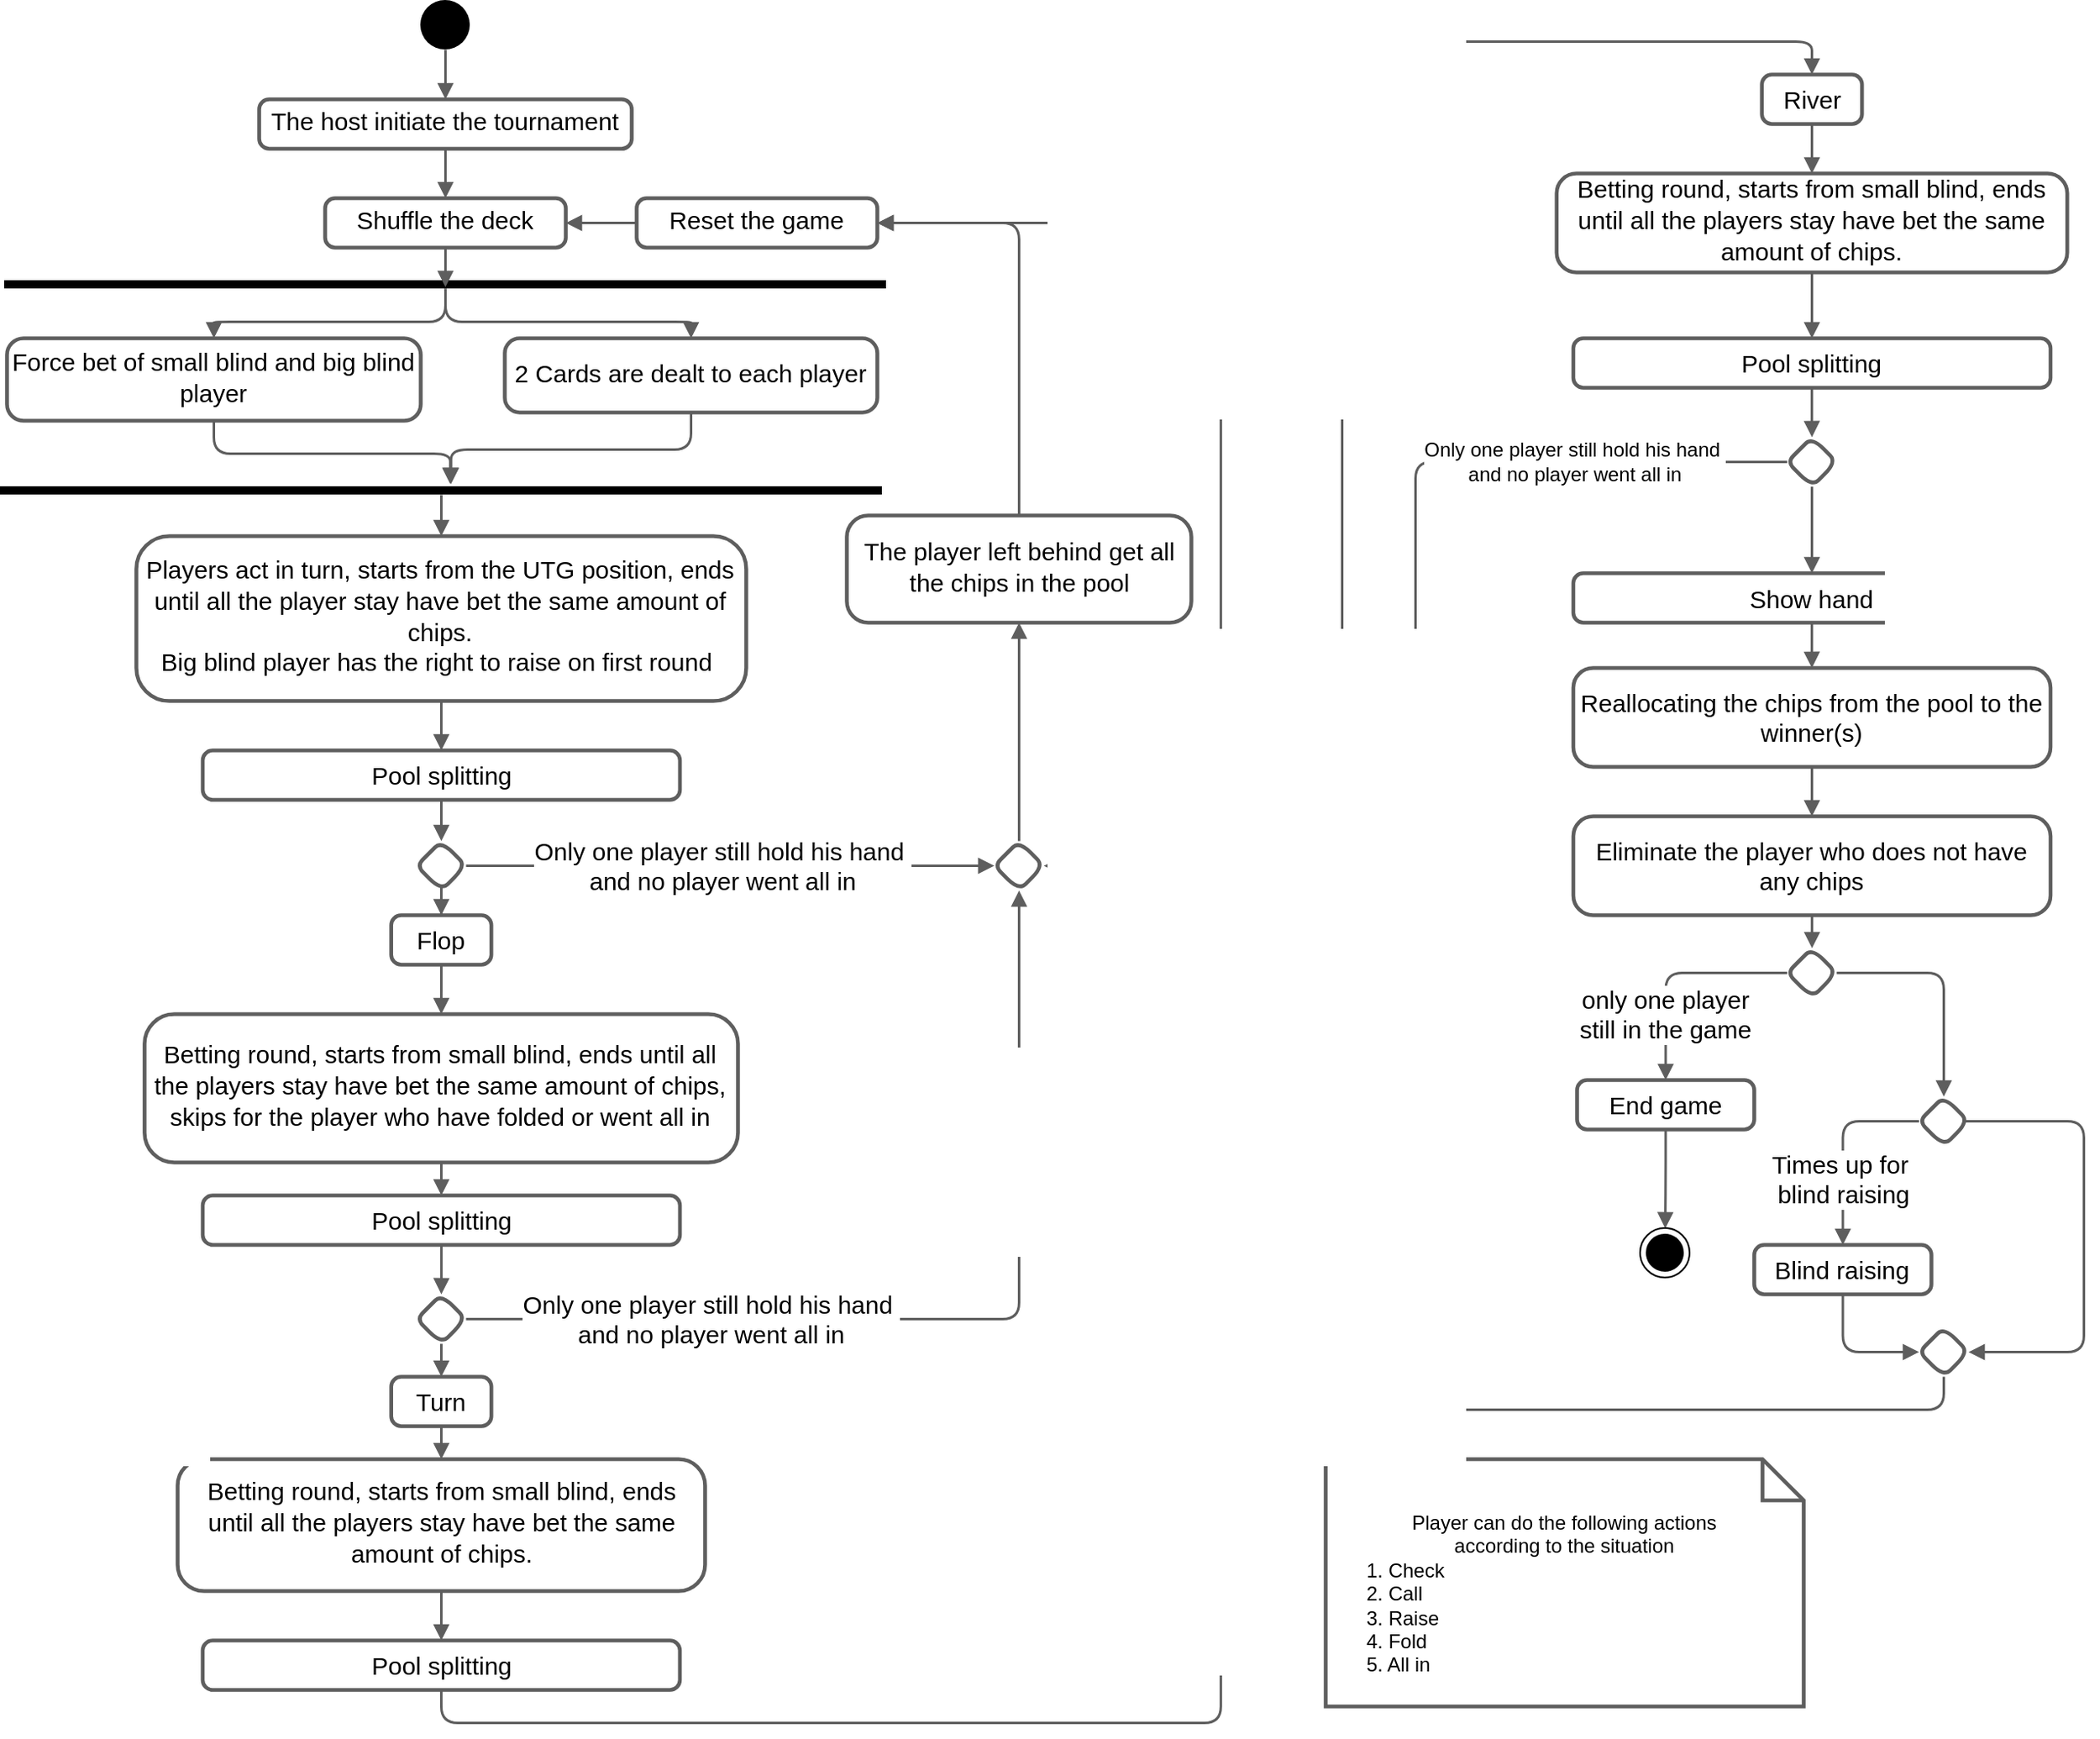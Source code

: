 <mxfile version="16.5.6" type="github">
  <diagram id="JbmUFRo4BeDCopr7MsnY" name="Page-1">
    <mxGraphModel dx="1887" dy="889" grid="1" gridSize="10" guides="1" tooltips="1" connect="1" arrows="1" fold="1" page="1" pageScale="1" pageWidth="827" pageHeight="1169" math="0" shadow="0">
      <root>
        <mxCell id="0" />
        <mxCell id="1" parent="0" />
        <mxCell id="-T_xP4MwQ5gFdrLfKur1-6" value="" style="edgeStyle=orthogonalEdgeStyle;shape=connector;rounded=1;orthogonalLoop=1;jettySize=auto;html=1;labelBackgroundColor=default;fontFamily=Helvetica;fontSize=15;fontColor=default;startArrow=none;endArrow=block;endFill=1;strokeColor=#5e5e5e;strokeWidth=1.5;" parent="1" source="-T_xP4MwQ5gFdrLfKur1-1" target="-T_xP4MwQ5gFdrLfKur1-2" edge="1">
          <mxGeometry relative="1" as="geometry" />
        </mxCell>
        <mxCell id="-T_xP4MwQ5gFdrLfKur1-1" value="" style="ellipse;fillColor=#000000;strokeColor=none;fontSize=15;" parent="1" vertex="1">
          <mxGeometry x="291" y="35" width="30" height="30" as="geometry" />
        </mxCell>
        <mxCell id="-T_xP4MwQ5gFdrLfKur1-102" style="edgeStyle=orthogonalEdgeStyle;shape=connector;rounded=1;orthogonalLoop=1;jettySize=auto;html=1;entryX=0.5;entryY=0;entryDx=0;entryDy=0;labelBackgroundColor=default;fontFamily=Helvetica;fontSize=15;fontColor=default;startArrow=none;endArrow=block;endFill=1;strokeColor=#5e5e5e;strokeWidth=1.5;" parent="1" source="-T_xP4MwQ5gFdrLfKur1-2" target="-T_xP4MwQ5gFdrLfKur1-101" edge="1">
          <mxGeometry relative="1" as="geometry" />
        </mxCell>
        <mxCell id="-T_xP4MwQ5gFdrLfKur1-2" value="&lt;div style=&quot;display: flex; justify-content: center; text-align: center; align-items: baseline; line-height: 1.25; margin-top: -2px; font-size: 15px;&quot;&gt;&lt;span style=&quot;color: rgb(0, 0, 0); font-size: 15px;&quot;&gt;&lt;font style=&quot;font-size: 15px;&quot;&gt;The host initiate the tournament&lt;/font&gt;&lt;/span&gt;&lt;/div&gt;" style="rounded=1;arcSize=20;whiteSpace=wrap;overflow=block;blockSpacing=1;html=1;fontSize=15;spacing=0;strokeColor=#5e5e5e;strokeOpacity=100;fillOpacity=100;fillColor=#ffffff;strokeWidth=2.3;" parent="1" vertex="1">
          <mxGeometry x="193" y="95" width="226" height="30" as="geometry" />
        </mxCell>
        <mxCell id="-T_xP4MwQ5gFdrLfKur1-105" value="" style="edgeStyle=orthogonalEdgeStyle;shape=connector;rounded=1;orthogonalLoop=1;jettySize=auto;html=1;labelBackgroundColor=default;fontFamily=Helvetica;fontSize=15;fontColor=default;startArrow=none;endArrow=block;endFill=1;strokeColor=#5e5e5e;strokeWidth=1.5;" parent="1" source="-T_xP4MwQ5gFdrLfKur1-7" target="-T_xP4MwQ5gFdrLfKur1-101" edge="1">
          <mxGeometry relative="1" as="geometry" />
        </mxCell>
        <mxCell id="-T_xP4MwQ5gFdrLfKur1-7" value="&lt;div style=&quot;display: flex; justify-content: center; text-align: center; align-items: baseline; font-size: 15px; line-height: 1.25; margin-top: -2px;&quot;&gt;&lt;span style=&quot;font-size: 15px;&quot;&gt;&lt;span style=&quot;font-size: 15px; color: rgb(0, 0, 0);&quot;&gt;Reset the game&lt;/span&gt;&lt;/span&gt;&lt;/div&gt;" style="rounded=1;arcSize=20;whiteSpace=wrap;overflow=block;blockSpacing=1;html=1;fontSize=15;spacing=0;strokeColor=#5e5e5e;strokeOpacity=100;fillOpacity=100;fillColor=#ffffff;strokeWidth=2.3;" parent="1" vertex="1">
          <mxGeometry x="422" y="155" width="146" height="30" as="geometry" />
        </mxCell>
        <mxCell id="-T_xP4MwQ5gFdrLfKur1-22" style="edgeStyle=orthogonalEdgeStyle;shape=connector;rounded=1;orthogonalLoop=1;jettySize=auto;html=1;entryX=1.32;entryY=0.51;entryDx=0;entryDy=0;entryPerimeter=0;labelBackgroundColor=default;fontFamily=Helvetica;fontSize=15;fontColor=default;startArrow=none;endArrow=block;endFill=1;strokeColor=#5e5e5e;strokeWidth=1.5;" parent="1" source="-T_xP4MwQ5gFdrLfKur1-9" target="-T_xP4MwQ5gFdrLfKur1-15" edge="1">
          <mxGeometry relative="1" as="geometry" />
        </mxCell>
        <mxCell id="-T_xP4MwQ5gFdrLfKur1-9" value="&lt;div style=&quot;display: flex; justify-content: center; text-align: center; align-items: baseline; font-size: 15px; line-height: 1.25; margin-top: -2px;&quot;&gt;&lt;span style=&quot;font-size: 15px;&quot;&gt;&lt;span style=&quot;font-size: 15px; color: rgb(0, 0, 0);&quot;&gt;Force bet of small blind and big blind player&lt;/span&gt;&lt;/span&gt;&lt;/div&gt;" style="rounded=1;arcSize=20;whiteSpace=wrap;overflow=block;blockSpacing=1;html=1;fontSize=15;spacing=0;strokeColor=#5e5e5e;strokeOpacity=100;fillOpacity=100;fillColor=#ffffff;strokeWidth=2.3;" parent="1" vertex="1">
          <mxGeometry x="40" y="240" width="251" height="50" as="geometry" />
        </mxCell>
        <mxCell id="-T_xP4MwQ5gFdrLfKur1-21" style="edgeStyle=orthogonalEdgeStyle;shape=connector;rounded=1;orthogonalLoop=1;jettySize=auto;html=1;entryX=1.32;entryY=0.511;entryDx=0;entryDy=0;entryPerimeter=0;labelBackgroundColor=default;fontFamily=Helvetica;fontSize=15;fontColor=default;startArrow=none;endArrow=block;endFill=1;strokeColor=#5e5e5e;strokeWidth=1.5;" parent="1" source="-T_xP4MwQ5gFdrLfKur1-10" target="-T_xP4MwQ5gFdrLfKur1-15" edge="1">
          <mxGeometry relative="1" as="geometry" />
        </mxCell>
        <mxCell id="-T_xP4MwQ5gFdrLfKur1-10" value="&lt;div style=&quot;display: flex; justify-content: center; text-align: center; align-items: baseline; font-size: 15px; line-height: 1.25; margin-top: -2px;&quot;&gt;&lt;span style=&quot;font-size: 15px;&quot;&gt;&lt;span style=&quot;font-size: 15px; color: rgb(0, 0, 0);&quot;&gt;2 Cards are dealt to each player&lt;/span&gt;&lt;/span&gt;&lt;/div&gt;" style="rounded=1;arcSize=20;whiteSpace=wrap;overflow=block;blockSpacing=1;html=1;fontSize=15;spacing=0;strokeColor=#5e5e5e;strokeOpacity=100;fillOpacity=100;fillColor=#ffffff;strokeWidth=2.3;" parent="1" vertex="1">
          <mxGeometry x="342" y="240" width="226" height="45" as="geometry" />
        </mxCell>
        <mxCell id="-T_xP4MwQ5gFdrLfKur1-13" style="edgeStyle=orthogonalEdgeStyle;shape=connector;rounded=1;orthogonalLoop=1;jettySize=auto;html=1;entryX=0.5;entryY=0;entryDx=0;entryDy=0;labelBackgroundColor=default;fontFamily=Helvetica;fontSize=15;fontColor=default;startArrow=none;endArrow=block;endFill=1;strokeColor=#5e5e5e;strokeWidth=1.5;" parent="1" source="-T_xP4MwQ5gFdrLfKur1-12" target="-T_xP4MwQ5gFdrLfKur1-9" edge="1">
          <mxGeometry relative="1" as="geometry" />
        </mxCell>
        <mxCell id="-T_xP4MwQ5gFdrLfKur1-14" style="edgeStyle=orthogonalEdgeStyle;shape=connector;rounded=1;orthogonalLoop=1;jettySize=auto;html=1;entryX=0.5;entryY=0;entryDx=0;entryDy=0;labelBackgroundColor=default;fontFamily=Helvetica;fontSize=15;fontColor=default;startArrow=none;endArrow=block;endFill=1;strokeColor=#5e5e5e;strokeWidth=1.5;" parent="1" source="-T_xP4MwQ5gFdrLfKur1-12" target="-T_xP4MwQ5gFdrLfKur1-10" edge="1">
          <mxGeometry relative="1" as="geometry" />
        </mxCell>
        <mxCell id="-T_xP4MwQ5gFdrLfKur1-12" value="" style="html=1;points=[];perimeter=orthogonalPerimeter;fillColor=#000000;strokeColor=none;fontFamily=Helvetica;fontSize=15;fontColor=default;rotation=-90;" parent="1" vertex="1">
          <mxGeometry x="303.5" y="-60" width="5" height="535" as="geometry" />
        </mxCell>
        <mxCell id="-T_xP4MwQ5gFdrLfKur1-25" style="edgeStyle=orthogonalEdgeStyle;shape=connector;rounded=1;orthogonalLoop=1;jettySize=auto;html=1;entryX=0.5;entryY=0;entryDx=0;entryDy=0;labelBackgroundColor=default;fontFamily=Helvetica;fontSize=15;fontColor=default;startArrow=none;endArrow=block;endFill=1;strokeColor=#5e5e5e;strokeWidth=1.5;" parent="1" source="-T_xP4MwQ5gFdrLfKur1-15" target="-T_xP4MwQ5gFdrLfKur1-23" edge="1">
          <mxGeometry relative="1" as="geometry" />
        </mxCell>
        <mxCell id="-T_xP4MwQ5gFdrLfKur1-15" value="" style="html=1;points=[];perimeter=orthogonalPerimeter;fillColor=#000000;strokeColor=none;fontFamily=Helvetica;fontSize=15;fontColor=default;rotation=-90;" parent="1" vertex="1">
          <mxGeometry x="301" y="65" width="5" height="535" as="geometry" />
        </mxCell>
        <mxCell id="-T_xP4MwQ5gFdrLfKur1-28" style="shape=connector;rounded=1;orthogonalLoop=1;jettySize=auto;html=1;labelBackgroundColor=default;fontFamily=Helvetica;fontSize=15;fontColor=default;startArrow=none;endArrow=block;endFill=1;strokeColor=#5e5e5e;strokeWidth=1.5;" parent="1" source="-T_xP4MwQ5gFdrLfKur1-23" target="-T_xP4MwQ5gFdrLfKur1-32" edge="1">
          <mxGeometry relative="1" as="geometry">
            <mxPoint x="303" y="485" as="targetPoint" />
          </mxGeometry>
        </mxCell>
        <mxCell id="-T_xP4MwQ5gFdrLfKur1-23" value="&lt;div style=&quot;display: flex; justify-content: center; text-align: center; align-items: baseline; font-size: 15px; line-height: 1.25; margin-top: -2px;&quot;&gt;&lt;span style=&quot;font-size: 15px;&quot;&gt;Players act in turn, starts from the UTG position, ends until all the player stay have bet the same amount of chips.&lt;br style=&quot;font-size: 15px;&quot;&gt;Big blind player has the right to raise on first round&amp;nbsp;&lt;/span&gt;&lt;/div&gt;" style="rounded=1;arcSize=20;whiteSpace=wrap;overflow=block;blockSpacing=1;html=1;fontSize=15;spacing=0;strokeColor=#5e5e5e;strokeOpacity=100;fillOpacity=100;fillColor=#ffffff;strokeWidth=2.3;" parent="1" vertex="1">
          <mxGeometry x="118.47" y="360" width="370" height="100" as="geometry" />
        </mxCell>
        <mxCell id="-T_xP4MwQ5gFdrLfKur1-24" value="Player can do the following actions according to the situation&lt;br&gt;&lt;div style=&quot;text-align: left&quot;&gt;&lt;span&gt;1. Check&lt;/span&gt;&lt;/div&gt;&lt;div style=&quot;text-align: left&quot;&gt;&lt;span&gt;2. Call&lt;/span&gt;&lt;/div&gt;&lt;div style=&quot;text-align: left&quot;&gt;&lt;span&gt;3. Raise&lt;/span&gt;&lt;/div&gt;&lt;div style=&quot;text-align: left&quot;&gt;&lt;span&gt;4. Fold&lt;/span&gt;&lt;/div&gt;&lt;div style=&quot;text-align: left&quot;&gt;&lt;span&gt;5. All in&lt;/span&gt;&lt;/div&gt;" style="shape=note2;boundedLbl=1;whiteSpace=wrap;html=1;size=25;verticalAlign=top;align=center;rounded=1;fontFamily=Helvetica;fontSize=12;fontColor=default;strokeColor=#5e5e5e;strokeWidth=2.3;fillColor=#ffffff;spacingLeft=24;spacingRight=24;" parent="1" vertex="1">
          <mxGeometry x="840" y="920" width="290" height="150" as="geometry" />
        </mxCell>
        <mxCell id="-T_xP4MwQ5gFdrLfKur1-37" style="edgeStyle=orthogonalEdgeStyle;shape=connector;rounded=1;orthogonalLoop=1;jettySize=auto;html=1;labelBackgroundColor=default;fontFamily=Helvetica;fontSize=15;fontColor=default;startArrow=none;endArrow=block;endFill=1;strokeColor=#5e5e5e;strokeWidth=1.5;entryX=0.5;entryY=0;entryDx=0;entryDy=0;" parent="1" source="-T_xP4MwQ5gFdrLfKur1-26" target="-T_xP4MwQ5gFdrLfKur1-38" edge="1">
          <mxGeometry relative="1" as="geometry">
            <mxPoint x="306.005" y="670" as="targetPoint" />
          </mxGeometry>
        </mxCell>
        <mxCell id="-T_xP4MwQ5gFdrLfKur1-26" value="Flop" style="rounded=1;arcSize=20;whiteSpace=wrap;overflow=block;blockSpacing=1;html=1;fontSize=15;spacing=0;strokeColor=#5e5e5e;strokeOpacity=100;fillOpacity=100;fillColor=#ffffff;strokeWidth=2.3;" parent="1" vertex="1">
          <mxGeometry x="273.09" y="590" width="60.75" height="30" as="geometry" />
        </mxCell>
        <mxCell id="-T_xP4MwQ5gFdrLfKur1-30" value="Only one player still hold his hand&amp;nbsp;&lt;br style=&quot;font-size: 15px;&quot;&gt;and no player went all in" style="edgeStyle=orthogonalEdgeStyle;shape=connector;rounded=1;orthogonalLoop=1;jettySize=auto;html=1;labelBackgroundColor=default;fontFamily=Helvetica;fontSize=15;fontColor=default;startArrow=none;endArrow=block;endFill=1;strokeColor=#5e5e5e;strokeWidth=1.5;entryX=0;entryY=0.5;entryDx=0;entryDy=0;" parent="1" source="-T_xP4MwQ5gFdrLfKur1-27" target="-T_xP4MwQ5gFdrLfKur1-72" edge="1">
          <mxGeometry x="-0.03" relative="1" as="geometry">
            <mxPoint x="625" y="642.759" as="targetPoint" />
            <mxPoint as="offset" />
          </mxGeometry>
        </mxCell>
        <mxCell id="-T_xP4MwQ5gFdrLfKur1-79" style="edgeStyle=orthogonalEdgeStyle;shape=connector;rounded=1;orthogonalLoop=1;jettySize=auto;html=1;entryX=0.5;entryY=0;entryDx=0;entryDy=0;labelBackgroundColor=default;fontFamily=Helvetica;fontSize=15;fontColor=default;startArrow=none;endArrow=block;endFill=1;strokeColor=#5e5e5e;strokeWidth=1.5;" parent="1" source="-T_xP4MwQ5gFdrLfKur1-27" target="-T_xP4MwQ5gFdrLfKur1-26" edge="1">
          <mxGeometry relative="1" as="geometry" />
        </mxCell>
        <mxCell id="-T_xP4MwQ5gFdrLfKur1-27" value="" style="rhombus;rounded=1;fontFamily=Helvetica;fontSize=15;fontColor=default;strokeColor=#5e5e5e;strokeWidth=2.3;fillColor=#ffffff;html=1;" parent="1" vertex="1">
          <mxGeometry x="288.49" y="545" width="30" height="30" as="geometry" />
        </mxCell>
        <mxCell id="-T_xP4MwQ5gFdrLfKur1-34" style="edgeStyle=orthogonalEdgeStyle;shape=connector;rounded=1;orthogonalLoop=1;jettySize=auto;html=1;entryX=1;entryY=0.5;entryDx=0;entryDy=0;labelBackgroundColor=default;fontFamily=Helvetica;fontSize=15;fontColor=default;startArrow=none;endArrow=block;endFill=1;strokeColor=#5e5e5e;strokeWidth=1.5;exitX=0.5;exitY=0;exitDx=0;exitDy=0;" parent="1" source="-T_xP4MwQ5gFdrLfKur1-31" target="-T_xP4MwQ5gFdrLfKur1-7" edge="1">
          <mxGeometry relative="1" as="geometry" />
        </mxCell>
        <mxCell id="-T_xP4MwQ5gFdrLfKur1-31" value="&lt;div style=&quot;display: flex; justify-content: center; text-align: center; align-items: baseline; font-size: 15px; line-height: 1.25; margin-top: -2px;&quot;&gt;&lt;span style=&quot;font-size: 15px;&quot;&gt;The player left behind get all the chips in the pool&lt;/span&gt;&lt;/div&gt;" style="rounded=1;arcSize=20;whiteSpace=wrap;overflow=block;blockSpacing=1;html=1;fontSize=15;spacing=0;strokeColor=#5e5e5e;strokeOpacity=100;fillOpacity=100;fillColor=#ffffff;strokeWidth=2.3;" parent="1" vertex="1">
          <mxGeometry x="549.5" y="347.5" width="209" height="65" as="geometry" />
        </mxCell>
        <mxCell id="-T_xP4MwQ5gFdrLfKur1-33" style="shape=connector;rounded=1;orthogonalLoop=1;jettySize=auto;html=1;entryX=0.5;entryY=0;entryDx=0;entryDy=0;labelBackgroundColor=default;fontFamily=Helvetica;fontSize=15;fontColor=default;startArrow=none;endArrow=block;endFill=1;strokeColor=#5e5e5e;strokeWidth=1.5;" parent="1" source="-T_xP4MwQ5gFdrLfKur1-32" target="-T_xP4MwQ5gFdrLfKur1-27" edge="1">
          <mxGeometry relative="1" as="geometry" />
        </mxCell>
        <mxCell id="-T_xP4MwQ5gFdrLfKur1-32" value="Pool splitting" style="rounded=1;arcSize=20;whiteSpace=wrap;overflow=block;blockSpacing=1;html=1;fontSize=15;spacing=0;strokeColor=#5e5e5e;strokeOpacity=100;fillOpacity=100;fillColor=#ffffff;strokeWidth=2.3;" parent="1" vertex="1">
          <mxGeometry x="158.75" y="490" width="289.5" height="30" as="geometry" />
        </mxCell>
        <mxCell id="-T_xP4MwQ5gFdrLfKur1-82" style="edgeStyle=orthogonalEdgeStyle;shape=connector;rounded=1;orthogonalLoop=1;jettySize=auto;html=1;entryX=0.5;entryY=0;entryDx=0;entryDy=0;labelBackgroundColor=default;fontFamily=Helvetica;fontSize=15;fontColor=default;startArrow=none;endArrow=block;endFill=1;strokeColor=#5e5e5e;strokeWidth=1.5;" parent="1" source="-T_xP4MwQ5gFdrLfKur1-38" target="-T_xP4MwQ5gFdrLfKur1-39" edge="1">
          <mxGeometry relative="1" as="geometry" />
        </mxCell>
        <mxCell id="-T_xP4MwQ5gFdrLfKur1-38" value="&lt;div style=&quot;display: flex; justify-content: center; text-align: center; align-items: baseline; font-size: 15px; line-height: 1.25; margin-top: -2px;&quot;&gt;&lt;span style=&quot;font-size: 15px;&quot;&gt;Betting round, starts from small blind, ends until&amp;nbsp;&lt;span style=&quot;font-size: 15px;&quot;&gt;all the players stay have bet the same amount of chips, skips for the player who have folded or went all in&lt;/span&gt;&lt;/span&gt;&lt;/div&gt;" style="rounded=1;arcSize=20;whiteSpace=wrap;overflow=block;blockSpacing=1;html=1;fontSize=15;spacing=0;strokeColor=#5e5e5e;strokeOpacity=100;fillOpacity=100;fillColor=#ffffff;strokeWidth=2.3;" parent="1" vertex="1">
          <mxGeometry x="123.46" y="650" width="360" height="90" as="geometry" />
        </mxCell>
        <mxCell id="-T_xP4MwQ5gFdrLfKur1-85" style="edgeStyle=orthogonalEdgeStyle;shape=connector;rounded=1;orthogonalLoop=1;jettySize=auto;html=1;entryX=0.5;entryY=0;entryDx=0;entryDy=0;labelBackgroundColor=default;fontFamily=Helvetica;fontSize=15;fontColor=default;startArrow=none;endArrow=block;endFill=1;strokeColor=#5e5e5e;strokeWidth=1.5;" parent="1" source="-T_xP4MwQ5gFdrLfKur1-39" target="-T_xP4MwQ5gFdrLfKur1-40" edge="1">
          <mxGeometry relative="1" as="geometry" />
        </mxCell>
        <mxCell id="-T_xP4MwQ5gFdrLfKur1-39" value="Pool splitting" style="rounded=1;arcSize=20;whiteSpace=wrap;overflow=block;blockSpacing=1;html=1;fontSize=15;spacing=0;strokeColor=#5e5e5e;strokeOpacity=100;fillOpacity=100;fillColor=#ffffff;strokeWidth=2.3;" parent="1" vertex="1">
          <mxGeometry x="158.75" y="760" width="289.5" height="30" as="geometry" />
        </mxCell>
        <mxCell id="-T_xP4MwQ5gFdrLfKur1-86" style="edgeStyle=orthogonalEdgeStyle;shape=connector;rounded=1;orthogonalLoop=1;jettySize=auto;html=1;entryX=0.5;entryY=0;entryDx=0;entryDy=0;labelBackgroundColor=default;fontFamily=Helvetica;fontSize=15;fontColor=default;startArrow=none;endArrow=block;endFill=1;strokeColor=#5e5e5e;strokeWidth=1.5;" parent="1" source="-T_xP4MwQ5gFdrLfKur1-40" target="-T_xP4MwQ5gFdrLfKur1-42" edge="1">
          <mxGeometry relative="1" as="geometry" />
        </mxCell>
        <mxCell id="-T_xP4MwQ5gFdrLfKur1-40" value="" style="rhombus;rounded=1;fontFamily=Helvetica;fontSize=15;fontColor=default;strokeColor=#5e5e5e;strokeWidth=2.3;fillColor=#ffffff;html=1;" parent="1" vertex="1">
          <mxGeometry x="288.49" y="820" width="30" height="30" as="geometry" />
        </mxCell>
        <mxCell id="-T_xP4MwQ5gFdrLfKur1-41" style="edgeStyle=orthogonalEdgeStyle;shape=connector;rounded=1;orthogonalLoop=1;jettySize=auto;html=1;labelBackgroundColor=default;fontFamily=Helvetica;fontSize=15;fontColor=default;startArrow=none;endArrow=block;endFill=1;strokeColor=#5e5e5e;strokeWidth=1.5;entryX=0.5;entryY=0;entryDx=0;entryDy=0;" parent="1" source="-T_xP4MwQ5gFdrLfKur1-42" target="-T_xP4MwQ5gFdrLfKur1-43" edge="1">
          <mxGeometry relative="1" as="geometry">
            <mxPoint x="308.525" y="900" as="targetPoint" />
          </mxGeometry>
        </mxCell>
        <mxCell id="-T_xP4MwQ5gFdrLfKur1-42" value="Turn" style="rounded=1;arcSize=20;whiteSpace=wrap;overflow=block;blockSpacing=1;html=1;fontSize=15;spacing=0;strokeColor=#5e5e5e;strokeOpacity=100;fillOpacity=100;fillColor=#ffffff;strokeWidth=2.3;" parent="1" vertex="1">
          <mxGeometry x="273.1" y="870" width="60.75" height="30" as="geometry" />
        </mxCell>
        <mxCell id="-T_xP4MwQ5gFdrLfKur1-87" style="edgeStyle=orthogonalEdgeStyle;shape=connector;rounded=1;orthogonalLoop=1;jettySize=auto;html=1;entryX=0.5;entryY=0;entryDx=0;entryDy=0;labelBackgroundColor=default;fontFamily=Helvetica;fontSize=15;fontColor=default;startArrow=none;endArrow=block;endFill=1;strokeColor=#5e5e5e;strokeWidth=1.5;" parent="1" source="-T_xP4MwQ5gFdrLfKur1-43" target="-T_xP4MwQ5gFdrLfKur1-44" edge="1">
          <mxGeometry relative="1" as="geometry" />
        </mxCell>
        <mxCell id="-T_xP4MwQ5gFdrLfKur1-43" value="&lt;div style=&quot;display: flex; justify-content: center; text-align: center; align-items: baseline; font-size: 15px; line-height: 1.25; margin-top: -2px;&quot;&gt;&lt;span style=&quot;font-size: 15px;&quot;&gt;Betting round, starts from small blind, ends until&amp;nbsp;&lt;span style=&quot;font-size: 15px;&quot;&gt;all the players stay have bet the same amount of chips.&lt;/span&gt;&lt;/span&gt;&lt;/div&gt;" style="rounded=1;arcSize=20;whiteSpace=wrap;overflow=block;blockSpacing=1;html=1;fontSize=15;spacing=0;strokeColor=#5e5e5e;strokeOpacity=100;fillOpacity=100;fillColor=#ffffff;strokeWidth=2.3;" parent="1" vertex="1">
          <mxGeometry x="143.5" y="920" width="320" height="80" as="geometry" />
        </mxCell>
        <mxCell id="-T_xP4MwQ5gFdrLfKur1-89" style="edgeStyle=orthogonalEdgeStyle;shape=connector;rounded=1;orthogonalLoop=1;jettySize=auto;html=1;entryX=0.5;entryY=0;entryDx=0;entryDy=0;labelBackgroundColor=default;fontFamily=Helvetica;fontSize=12;fontColor=default;startArrow=none;endArrow=block;endFill=1;strokeColor=#5e5e5e;strokeWidth=1.5;exitX=0.5;exitY=1;exitDx=0;exitDy=0;" parent="1" source="-T_xP4MwQ5gFdrLfKur1-44" target="-T_xP4MwQ5gFdrLfKur1-46" edge="1">
          <mxGeometry relative="1" as="geometry" />
        </mxCell>
        <mxCell id="-T_xP4MwQ5gFdrLfKur1-44" value="Pool splitting" style="rounded=1;arcSize=20;whiteSpace=wrap;overflow=block;blockSpacing=1;html=1;fontSize=15;spacing=0;strokeColor=#5e5e5e;strokeOpacity=100;fillOpacity=100;fillColor=#ffffff;strokeWidth=2.3;" parent="1" vertex="1">
          <mxGeometry x="158.72" y="1030" width="289.5" height="30" as="geometry" />
        </mxCell>
        <mxCell id="-T_xP4MwQ5gFdrLfKur1-45" style="edgeStyle=orthogonalEdgeStyle;shape=connector;rounded=1;orthogonalLoop=1;jettySize=auto;html=1;labelBackgroundColor=default;fontFamily=Helvetica;fontSize=15;fontColor=default;startArrow=none;endArrow=block;endFill=1;strokeColor=#5e5e5e;strokeWidth=1.5;" parent="1" source="-T_xP4MwQ5gFdrLfKur1-46" edge="1">
          <mxGeometry relative="1" as="geometry">
            <mxPoint x="1134.995" y="140" as="targetPoint" />
          </mxGeometry>
        </mxCell>
        <mxCell id="-T_xP4MwQ5gFdrLfKur1-46" value="River" style="rounded=1;arcSize=20;whiteSpace=wrap;overflow=block;blockSpacing=1;html=1;fontSize=15;spacing=0;strokeColor=#5e5e5e;strokeOpacity=100;fillOpacity=100;fillColor=#ffffff;strokeWidth=2.3;" parent="1" vertex="1">
          <mxGeometry x="1104.62" y="80" width="60.75" height="30" as="geometry" />
        </mxCell>
        <mxCell id="-T_xP4MwQ5gFdrLfKur1-90" style="edgeStyle=orthogonalEdgeStyle;shape=connector;rounded=1;orthogonalLoop=1;jettySize=auto;html=1;entryX=0.5;entryY=0;entryDx=0;entryDy=0;labelBackgroundColor=default;fontFamily=Helvetica;fontSize=15;fontColor=default;startArrow=none;endArrow=block;endFill=1;strokeColor=#5e5e5e;strokeWidth=1.5;" parent="1" source="-T_xP4MwQ5gFdrLfKur1-47" target="-T_xP4MwQ5gFdrLfKur1-48" edge="1">
          <mxGeometry relative="1" as="geometry" />
        </mxCell>
        <mxCell id="-T_xP4MwQ5gFdrLfKur1-47" value="&lt;div style=&quot;display: flex; justify-content: center; text-align: center; align-items: baseline; font-size: 15px; line-height: 1.25; margin-top: -2px;&quot;&gt;&lt;span style=&quot;font-size: 15px;&quot;&gt;Betting round, starts from small blind, ends until&amp;nbsp;&lt;span style=&quot;font-size: 15px;&quot;&gt;all the players stay have bet the same amount of chips.&lt;/span&gt;&lt;/span&gt;&lt;/div&gt;" style="rounded=1;arcSize=20;whiteSpace=wrap;overflow=block;blockSpacing=1;html=1;fontSize=15;spacing=0;strokeColor=#5e5e5e;strokeOpacity=100;fillOpacity=100;fillColor=#ffffff;strokeWidth=2.3;" parent="1" vertex="1">
          <mxGeometry x="980.13" y="140" width="309.75" height="60" as="geometry" />
        </mxCell>
        <mxCell id="-T_xP4MwQ5gFdrLfKur1-98" style="edgeStyle=orthogonalEdgeStyle;shape=connector;rounded=1;orthogonalLoop=1;jettySize=auto;html=1;entryX=0.5;entryY=0;entryDx=0;entryDy=0;labelBackgroundColor=default;fontFamily=Helvetica;fontSize=15;fontColor=default;startArrow=none;endArrow=block;endFill=1;strokeColor=#5e5e5e;strokeWidth=1.5;" parent="1" source="-T_xP4MwQ5gFdrLfKur1-48" target="-T_xP4MwQ5gFdrLfKur1-95" edge="1">
          <mxGeometry relative="1" as="geometry" />
        </mxCell>
        <mxCell id="-T_xP4MwQ5gFdrLfKur1-48" value="Pool splitting" style="rounded=1;arcSize=20;whiteSpace=wrap;overflow=block;blockSpacing=1;html=1;fontSize=15;spacing=0;strokeColor=#5e5e5e;strokeOpacity=100;fillOpacity=100;fillColor=#ffffff;strokeWidth=2.3;" parent="1" vertex="1">
          <mxGeometry x="990.24" y="240" width="289.5" height="30" as="geometry" />
        </mxCell>
        <mxCell id="-T_xP4MwQ5gFdrLfKur1-92" style="edgeStyle=orthogonalEdgeStyle;shape=connector;rounded=1;orthogonalLoop=1;jettySize=auto;html=1;entryX=0.5;entryY=0;entryDx=0;entryDy=0;labelBackgroundColor=default;fontFamily=Helvetica;fontSize=15;fontColor=default;startArrow=none;endArrow=block;endFill=1;strokeColor=#5e5e5e;strokeWidth=1.5;" parent="1" source="-T_xP4MwQ5gFdrLfKur1-49" target="-T_xP4MwQ5gFdrLfKur1-50" edge="1">
          <mxGeometry relative="1" as="geometry" />
        </mxCell>
        <mxCell id="-T_xP4MwQ5gFdrLfKur1-49" value="Show hand" style="rounded=1;arcSize=20;whiteSpace=wrap;overflow=block;blockSpacing=1;html=1;fontSize=15;spacing=0;strokeColor=#5e5e5e;strokeOpacity=100;fillOpacity=100;fillColor=#ffffff;strokeWidth=2.3;" parent="1" vertex="1">
          <mxGeometry x="990.24" y="382.5" width="289.5" height="30" as="geometry" />
        </mxCell>
        <mxCell id="-T_xP4MwQ5gFdrLfKur1-56" value="" style="edgeStyle=none;shape=connector;rounded=1;orthogonalLoop=1;jettySize=auto;html=1;labelBackgroundColor=default;fontFamily=Helvetica;fontSize=15;fontColor=default;startArrow=none;endArrow=block;endFill=1;strokeColor=#5e5e5e;strokeWidth=1.5;entryX=0.5;entryY=0;entryDx=0;entryDy=0;" parent="1" source="-T_xP4MwQ5gFdrLfKur1-50" target="-T_xP4MwQ5gFdrLfKur1-68" edge="1">
          <mxGeometry relative="1" as="geometry" />
        </mxCell>
        <mxCell id="-T_xP4MwQ5gFdrLfKur1-50" value="Reallocating the chips from the pool to the winner(s)" style="rounded=1;arcSize=20;whiteSpace=wrap;overflow=block;blockSpacing=1;html=1;fontSize=15;spacing=0;strokeColor=#5e5e5e;strokeOpacity=100;fillOpacity=100;fillColor=#ffffff;strokeWidth=2.3;" parent="1" vertex="1">
          <mxGeometry x="990.24" y="440" width="289.5" height="60" as="geometry" />
        </mxCell>
        <mxCell id="-T_xP4MwQ5gFdrLfKur1-66" style="edgeStyle=orthogonalEdgeStyle;shape=connector;rounded=1;orthogonalLoop=1;jettySize=auto;html=1;entryX=0;entryY=0.5;entryDx=0;entryDy=0;labelBackgroundColor=default;fontFamily=Helvetica;fontSize=15;fontColor=default;startArrow=none;endArrow=block;endFill=1;strokeColor=#5e5e5e;strokeWidth=1.5;" parent="1" source="-T_xP4MwQ5gFdrLfKur1-51" target="-T_xP4MwQ5gFdrLfKur1-65" edge="1">
          <mxGeometry relative="1" as="geometry" />
        </mxCell>
        <mxCell id="-T_xP4MwQ5gFdrLfKur1-51" value="Blind raising" style="rounded=1;arcSize=20;whiteSpace=wrap;overflow=block;blockSpacing=1;html=1;fontSize=15;spacing=0;strokeColor=#5e5e5e;strokeOpacity=100;fillOpacity=100;fillColor=#ffffff;strokeWidth=2.3;" parent="1" vertex="1">
          <mxGeometry x="1099.99" y="790" width="107.48" height="30" as="geometry" />
        </mxCell>
        <mxCell id="-T_xP4MwQ5gFdrLfKur1-63" style="edgeStyle=orthogonalEdgeStyle;shape=connector;rounded=1;orthogonalLoop=1;jettySize=auto;html=1;labelBackgroundColor=default;fontFamily=Helvetica;fontSize=15;fontColor=default;startArrow=none;endArrow=block;endFill=1;strokeColor=#5e5e5e;strokeWidth=1.5;entryX=0.5;entryY=0;entryDx=0;entryDy=0;" parent="1" source="-T_xP4MwQ5gFdrLfKur1-52" target="-T_xP4MwQ5gFdrLfKur1-64" edge="1">
          <mxGeometry relative="1" as="geometry">
            <mxPoint x="1046.25" y="770" as="targetPoint" />
          </mxGeometry>
        </mxCell>
        <mxCell id="-T_xP4MwQ5gFdrLfKur1-52" value="End game" style="rounded=1;arcSize=20;whiteSpace=wrap;overflow=block;blockSpacing=1;html=1;fontSize=15;spacing=0;strokeColor=#5e5e5e;strokeOpacity=100;fillOpacity=100;fillColor=#ffffff;strokeWidth=2.3;" parent="1" vertex="1">
          <mxGeometry x="992.51" y="690" width="107.48" height="30" as="geometry" />
        </mxCell>
        <mxCell id="-T_xP4MwQ5gFdrLfKur1-57" value="only one player &lt;br style=&quot;font-size: 15px;&quot;&gt;still in the game" style="edgeStyle=orthogonalEdgeStyle;shape=connector;rounded=1;orthogonalLoop=1;jettySize=auto;html=1;entryX=0.5;entryY=0;entryDx=0;entryDy=0;labelBackgroundColor=default;fontFamily=Helvetica;fontSize=15;fontColor=default;startArrow=none;endArrow=block;endFill=1;strokeColor=#5e5e5e;strokeWidth=1.5;" parent="1" source="-T_xP4MwQ5gFdrLfKur1-54" target="-T_xP4MwQ5gFdrLfKur1-52" edge="1">
          <mxGeometry x="0.423" relative="1" as="geometry">
            <mxPoint as="offset" />
          </mxGeometry>
        </mxCell>
        <mxCell id="-T_xP4MwQ5gFdrLfKur1-58" style="edgeStyle=orthogonalEdgeStyle;shape=connector;rounded=1;orthogonalLoop=1;jettySize=auto;html=1;labelBackgroundColor=default;fontFamily=Helvetica;fontSize=15;fontColor=default;startArrow=none;endArrow=block;endFill=1;strokeColor=#5e5e5e;strokeWidth=1.5;entryX=0.5;entryY=0;entryDx=0;entryDy=0;" parent="1" source="-T_xP4MwQ5gFdrLfKur1-54" target="-T_xP4MwQ5gFdrLfKur1-59" edge="1">
          <mxGeometry relative="1" as="geometry">
            <mxPoint x="1221" y="690" as="targetPoint" />
          </mxGeometry>
        </mxCell>
        <mxCell id="-T_xP4MwQ5gFdrLfKur1-54" value="" style="rhombus;rounded=1;fontFamily=Helvetica;fontSize=15;fontColor=default;strokeColor=#5e5e5e;strokeWidth=2.3;fillColor=#ffffff;html=1;" parent="1" vertex="1">
          <mxGeometry x="1120" y="610" width="30" height="30" as="geometry" />
        </mxCell>
        <mxCell id="-T_xP4MwQ5gFdrLfKur1-60" value="Times up for&amp;nbsp;&lt;br style=&quot;font-size: 15px;&quot;&gt;blind raising" style="edgeStyle=orthogonalEdgeStyle;shape=connector;rounded=1;orthogonalLoop=1;jettySize=auto;html=1;labelBackgroundColor=default;fontFamily=Helvetica;fontSize=15;fontColor=default;startArrow=none;endArrow=block;endFill=1;strokeColor=#5e5e5e;strokeWidth=1.5;exitX=0;exitY=0.5;exitDx=0;exitDy=0;" parent="1" source="-T_xP4MwQ5gFdrLfKur1-59" target="-T_xP4MwQ5gFdrLfKur1-51" edge="1">
          <mxGeometry x="0.34" relative="1" as="geometry">
            <mxPoint as="offset" />
          </mxGeometry>
        </mxCell>
        <mxCell id="-T_xP4MwQ5gFdrLfKur1-61" style="edgeStyle=orthogonalEdgeStyle;shape=connector;rounded=1;orthogonalLoop=1;jettySize=auto;html=1;labelBackgroundColor=default;fontFamily=Helvetica;fontSize=15;fontColor=default;startArrow=none;endArrow=block;endFill=1;strokeColor=#5e5e5e;strokeWidth=1.5;entryX=1;entryY=0.5;entryDx=0;entryDy=0;" parent="1" target="-T_xP4MwQ5gFdrLfKur1-65" edge="1">
          <mxGeometry relative="1" as="geometry">
            <mxPoint x="1280" y="850" as="targetPoint" />
            <mxPoint x="1220" y="715" as="sourcePoint" />
            <Array as="points">
              <mxPoint x="1300" y="715" />
              <mxPoint x="1300" y="855" />
            </Array>
          </mxGeometry>
        </mxCell>
        <mxCell id="-T_xP4MwQ5gFdrLfKur1-59" value="" style="rhombus;rounded=1;fontFamily=Helvetica;fontSize=15;fontColor=default;strokeColor=#5e5e5e;strokeWidth=2.3;fillColor=#ffffff;html=1;" parent="1" vertex="1">
          <mxGeometry x="1200" y="700" width="30" height="30" as="geometry" />
        </mxCell>
        <mxCell id="-T_xP4MwQ5gFdrLfKur1-64" value="" style="ellipse;html=1;shape=endState;fillColor=#000000;strokeColor=#000000;rounded=1;fontFamily=Helvetica;fontSize=15;fontColor=default;" parent="1" vertex="1">
          <mxGeometry x="1031" y="780" width="30" height="30" as="geometry" />
        </mxCell>
        <mxCell id="-T_xP4MwQ5gFdrLfKur1-100" style="edgeStyle=orthogonalEdgeStyle;shape=connector;rounded=1;orthogonalLoop=1;jettySize=auto;html=1;entryX=1;entryY=0.5;entryDx=0;entryDy=0;labelBackgroundColor=default;fontFamily=Helvetica;fontSize=12;fontColor=default;startArrow=none;endArrow=block;endFill=1;strokeColor=#5e5e5e;strokeWidth=1.5;" parent="1" source="-T_xP4MwQ5gFdrLfKur1-65" target="-T_xP4MwQ5gFdrLfKur1-7" edge="1">
          <mxGeometry relative="1" as="geometry">
            <Array as="points">
              <mxPoint x="1215" y="890" />
              <mxPoint x="850" y="890" />
              <mxPoint x="850" y="170" />
            </Array>
          </mxGeometry>
        </mxCell>
        <mxCell id="-T_xP4MwQ5gFdrLfKur1-65" value="" style="rhombus;rounded=1;fontFamily=Helvetica;fontSize=15;fontColor=default;strokeColor=#5e5e5e;strokeWidth=2.3;fillColor=#ffffff;html=1;" parent="1" vertex="1">
          <mxGeometry x="1200" y="840" width="30" height="30" as="geometry" />
        </mxCell>
        <mxCell id="-T_xP4MwQ5gFdrLfKur1-69" style="edgeStyle=orthogonalEdgeStyle;shape=connector;rounded=1;orthogonalLoop=1;jettySize=auto;html=1;labelBackgroundColor=default;fontFamily=Helvetica;fontSize=15;fontColor=default;startArrow=none;endArrow=block;endFill=1;strokeColor=#5e5e5e;strokeWidth=1.5;" parent="1" source="-T_xP4MwQ5gFdrLfKur1-68" target="-T_xP4MwQ5gFdrLfKur1-54" edge="1">
          <mxGeometry relative="1" as="geometry" />
        </mxCell>
        <mxCell id="-T_xP4MwQ5gFdrLfKur1-68" value="Eliminate the player who does not have any chips" style="rounded=1;arcSize=20;whiteSpace=wrap;overflow=block;blockSpacing=1;html=1;fontSize=15;spacing=0;strokeColor=#5e5e5e;strokeOpacity=100;fillOpacity=100;fillColor=#ffffff;strokeWidth=2.3;" parent="1" vertex="1">
          <mxGeometry x="990.25" y="530" width="289.5" height="60" as="geometry" />
        </mxCell>
        <mxCell id="-T_xP4MwQ5gFdrLfKur1-73" style="edgeStyle=orthogonalEdgeStyle;shape=connector;rounded=1;orthogonalLoop=1;jettySize=auto;html=1;labelBackgroundColor=default;fontFamily=Helvetica;fontSize=15;fontColor=default;startArrow=none;endArrow=block;endFill=1;strokeColor=#5e5e5e;strokeWidth=1.5;" parent="1" source="-T_xP4MwQ5gFdrLfKur1-72" target="-T_xP4MwQ5gFdrLfKur1-31" edge="1">
          <mxGeometry relative="1" as="geometry" />
        </mxCell>
        <mxCell id="-T_xP4MwQ5gFdrLfKur1-72" value="" style="rhombus;rounded=1;fontFamily=Helvetica;fontSize=15;fontColor=default;strokeColor=#5e5e5e;strokeWidth=2.3;fillColor=#ffffff;html=1;" parent="1" vertex="1">
          <mxGeometry x="639" y="545" width="30" height="30" as="geometry" />
        </mxCell>
        <mxCell id="-T_xP4MwQ5gFdrLfKur1-88" value="Only one player still hold his hand&amp;nbsp;&lt;br style=&quot;font-size: 15px;&quot;&gt;and no player went all in" style="edgeStyle=orthogonalEdgeStyle;shape=connector;rounded=1;orthogonalLoop=1;jettySize=auto;html=1;labelBackgroundColor=default;fontFamily=Helvetica;fontSize=15;fontColor=default;startArrow=none;endArrow=block;endFill=1;strokeColor=#5e5e5e;strokeWidth=1.5;entryX=0.5;entryY=1;entryDx=0;entryDy=0;exitX=1;exitY=0.5;exitDx=0;exitDy=0;" parent="1" source="-T_xP4MwQ5gFdrLfKur1-40" target="-T_xP4MwQ5gFdrLfKur1-72" edge="1">
          <mxGeometry x="-0.499" relative="1" as="geometry">
            <mxPoint x="580.26" y="834.63" as="targetPoint" />
            <mxPoint x="329.75" y="834.63" as="sourcePoint" />
            <mxPoint as="offset" />
          </mxGeometry>
        </mxCell>
        <mxCell id="-T_xP4MwQ5gFdrLfKur1-94" value="Only one player still hold his hand&amp;nbsp;&lt;br&gt;and no player went all in" style="edgeStyle=orthogonalEdgeStyle;shape=connector;rounded=1;orthogonalLoop=1;jettySize=auto;html=1;labelBackgroundColor=default;fontFamily=Helvetica;fontSize=12;fontColor=default;startArrow=none;endArrow=block;endFill=1;strokeColor=#5e5e5e;strokeWidth=1.5;entryX=1;entryY=0.5;entryDx=0;entryDy=0;" parent="1" source="-T_xP4MwQ5gFdrLfKur1-95" target="-T_xP4MwQ5gFdrLfKur1-72" edge="1">
          <mxGeometry x="-0.626" relative="1" as="geometry">
            <mxPoint x="1557.98" y="310" as="targetPoint" />
            <mxPoint x="1" as="offset" />
          </mxGeometry>
        </mxCell>
        <mxCell id="-T_xP4MwQ5gFdrLfKur1-99" style="edgeStyle=orthogonalEdgeStyle;shape=connector;rounded=1;orthogonalLoop=1;jettySize=auto;html=1;entryX=0.5;entryY=0;entryDx=0;entryDy=0;labelBackgroundColor=default;fontFamily=Helvetica;fontSize=15;fontColor=default;startArrow=none;endArrow=block;endFill=1;strokeColor=#5e5e5e;strokeWidth=1.5;" parent="1" source="-T_xP4MwQ5gFdrLfKur1-95" target="-T_xP4MwQ5gFdrLfKur1-49" edge="1">
          <mxGeometry relative="1" as="geometry" />
        </mxCell>
        <mxCell id="-T_xP4MwQ5gFdrLfKur1-95" value="" style="rhombus;rounded=1;fontFamily=Helvetica;fontSize=15;fontColor=default;strokeColor=#5e5e5e;strokeWidth=2.3;fillColor=#ffffff;html=1;" parent="1" vertex="1">
          <mxGeometry x="1120.01" y="300" width="30" height="30" as="geometry" />
        </mxCell>
        <mxCell id="-T_xP4MwQ5gFdrLfKur1-104" style="edgeStyle=orthogonalEdgeStyle;shape=connector;rounded=1;orthogonalLoop=1;jettySize=auto;html=1;entryX=0.214;entryY=0.5;entryDx=0;entryDy=0;entryPerimeter=0;labelBackgroundColor=default;fontFamily=Helvetica;fontSize=15;fontColor=default;startArrow=none;endArrow=block;endFill=1;strokeColor=#5e5e5e;strokeWidth=1.5;" parent="1" source="-T_xP4MwQ5gFdrLfKur1-101" target="-T_xP4MwQ5gFdrLfKur1-12" edge="1">
          <mxGeometry relative="1" as="geometry" />
        </mxCell>
        <mxCell id="-T_xP4MwQ5gFdrLfKur1-101" value="&lt;div style=&quot;display: flex; justify-content: center; text-align: center; align-items: baseline; font-size: 15px; line-height: 1.25; margin-top: -2px;&quot;&gt;&lt;span style=&quot;font-size: 15px;&quot;&gt;&lt;span style=&quot;font-size: 15px; color: rgb(0, 0, 0);&quot;&gt;Shuffle the deck&lt;/span&gt;&lt;/span&gt;&lt;/div&gt;" style="rounded=1;arcSize=20;whiteSpace=wrap;overflow=block;blockSpacing=1;html=1;fontSize=15;spacing=0;strokeColor=#5e5e5e;strokeOpacity=100;fillOpacity=100;fillColor=#ffffff;strokeWidth=2.3;" parent="1" vertex="1">
          <mxGeometry x="233" y="155" width="146" height="30" as="geometry" />
        </mxCell>
      </root>
    </mxGraphModel>
  </diagram>
</mxfile>
